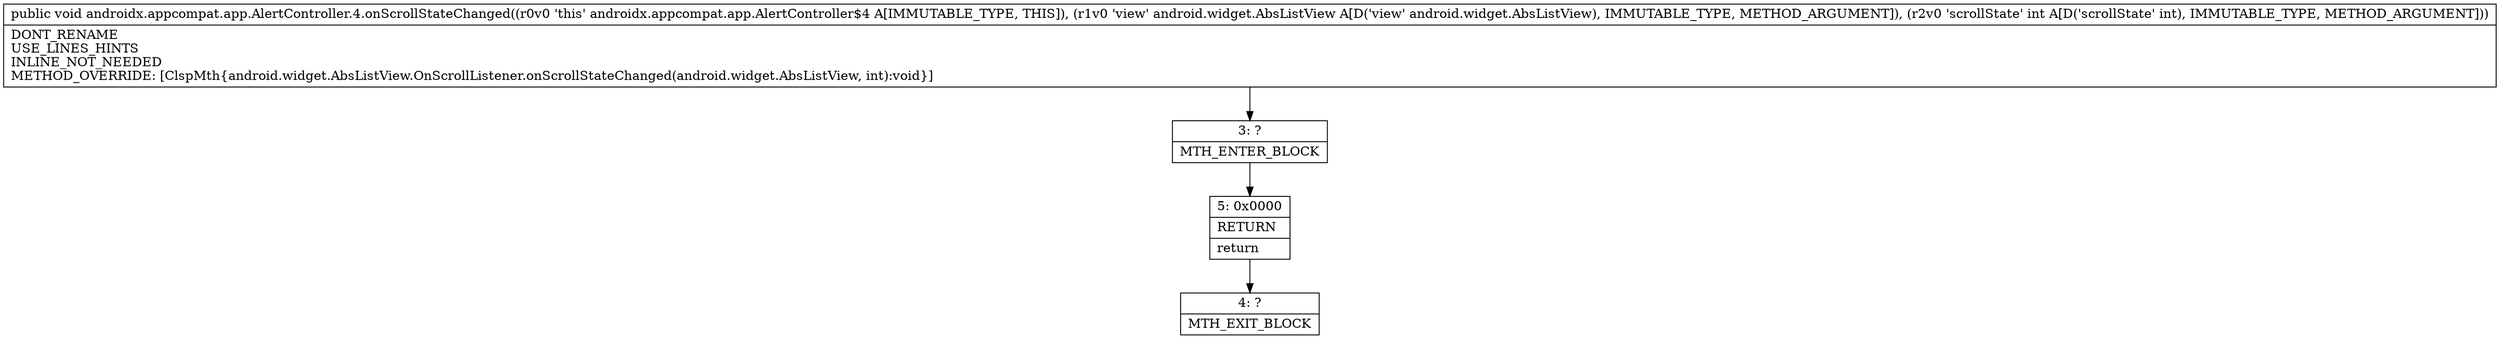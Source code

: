 digraph "CFG forandroidx.appcompat.app.AlertController.4.onScrollStateChanged(Landroid\/widget\/AbsListView;I)V" {
Node_3 [shape=record,label="{3\:\ ?|MTH_ENTER_BLOCK\l}"];
Node_5 [shape=record,label="{5\:\ 0x0000|RETURN\l|return\l}"];
Node_4 [shape=record,label="{4\:\ ?|MTH_EXIT_BLOCK\l}"];
MethodNode[shape=record,label="{public void androidx.appcompat.app.AlertController.4.onScrollStateChanged((r0v0 'this' androidx.appcompat.app.AlertController$4 A[IMMUTABLE_TYPE, THIS]), (r1v0 'view' android.widget.AbsListView A[D('view' android.widget.AbsListView), IMMUTABLE_TYPE, METHOD_ARGUMENT]), (r2v0 'scrollState' int A[D('scrollState' int), IMMUTABLE_TYPE, METHOD_ARGUMENT]))  | DONT_RENAME\lUSE_LINES_HINTS\lINLINE_NOT_NEEDED\lMETHOD_OVERRIDE: [ClspMth\{android.widget.AbsListView.OnScrollListener.onScrollStateChanged(android.widget.AbsListView, int):void\}]\l}"];
MethodNode -> Node_3;Node_3 -> Node_5;
Node_5 -> Node_4;
}

